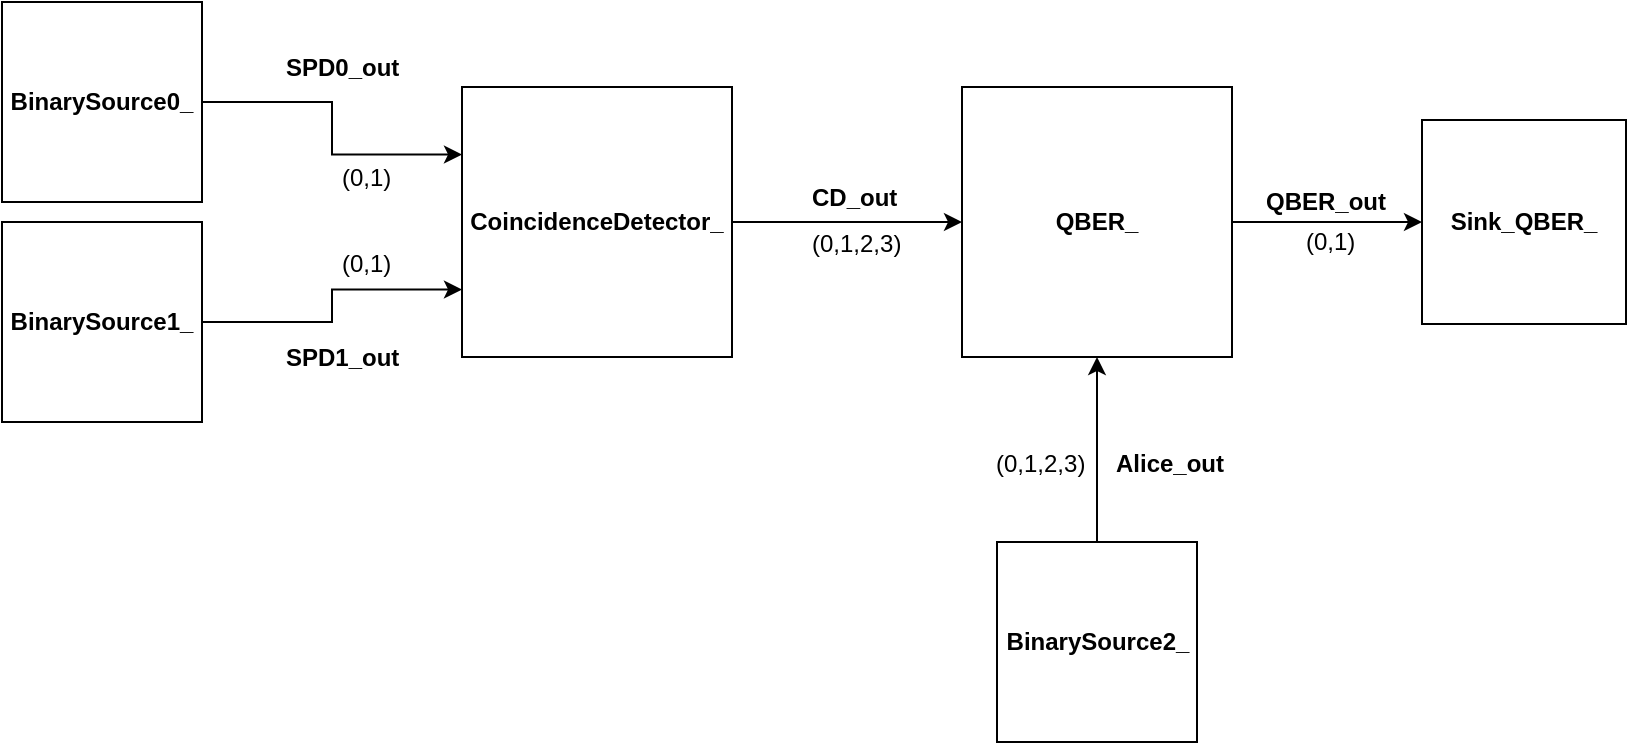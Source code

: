 <mxfile version="9.3.1" type="device" userAgent="Mozilla/5.0 (Windows NT 10.0; Win64; x64) AppleWebKit/537.36 (KHTML, like Gecko) draw.io/9.3.1 Chrome/66.0.336.181 Electron/3.0.6 Safari/537.36" editor="www.draw.io"><diagram id="38DIrpeu6NKI52yJf8LE" name="Page-1"><mxGraphModel dx="1028" dy="604" grid="1" gridSize="10" guides="1" tooltips="1" connect="1" arrows="1" fold="1" page="1" pageScale="1" pageWidth="1654" pageHeight="2336" background="#ffffff" math="0" shadow="0"><root><mxCell id="0"/><mxCell id="1" parent="0"/><mxCell id="jcP823SGE_Zu1wDbilnx-8" style="edgeStyle=orthogonalEdgeStyle;rounded=0;orthogonalLoop=1;jettySize=auto;html=1;exitX=1;exitY=0.5;exitDx=0;exitDy=0;entryX=0;entryY=0.25;entryDx=0;entryDy=0;" parent="1" source="jcP823SGE_Zu1wDbilnx-1" target="jcP823SGE_Zu1wDbilnx-6" edge="1"><mxGeometry relative="1" as="geometry"/></mxCell><mxCell id="jcP823SGE_Zu1wDbilnx-1" value="&lt;b&gt;BinarySource0_&lt;br&gt;&lt;/b&gt;" style="whiteSpace=wrap;html=1;aspect=fixed;" parent="1" vertex="1"><mxGeometry x="250" y="120" width="100" height="100" as="geometry"/></mxCell><mxCell id="jcP823SGE_Zu1wDbilnx-7" style="edgeStyle=orthogonalEdgeStyle;rounded=0;orthogonalLoop=1;jettySize=auto;html=1;exitX=1;exitY=0.5;exitDx=0;exitDy=0;entryX=0;entryY=0.75;entryDx=0;entryDy=0;" parent="1" source="jcP823SGE_Zu1wDbilnx-4" target="jcP823SGE_Zu1wDbilnx-6" edge="1"><mxGeometry relative="1" as="geometry"/></mxCell><mxCell id="jcP823SGE_Zu1wDbilnx-4" value="&lt;b&gt;BinarySource1_&lt;br&gt;&lt;/b&gt;" style="whiteSpace=wrap;html=1;aspect=fixed;" parent="1" vertex="1"><mxGeometry x="250" y="230" width="100" height="100" as="geometry"/></mxCell><mxCell id="jcP823SGE_Zu1wDbilnx-15" style="edgeStyle=orthogonalEdgeStyle;rounded=0;orthogonalLoop=1;jettySize=auto;html=1;exitX=0.5;exitY=0;exitDx=0;exitDy=0;entryX=0.5;entryY=1;entryDx=0;entryDy=0;" parent="1" source="jcP823SGE_Zu1wDbilnx-5" target="jcP823SGE_Zu1wDbilnx-12" edge="1"><mxGeometry relative="1" as="geometry"/></mxCell><mxCell id="jcP823SGE_Zu1wDbilnx-5" value="&lt;b&gt;BinarySource2_&lt;br&gt;&lt;/b&gt;" style="whiteSpace=wrap;html=1;aspect=fixed;" parent="1" vertex="1"><mxGeometry x="747.5" y="390" width="100" height="100" as="geometry"/></mxCell><mxCell id="jcP823SGE_Zu1wDbilnx-13" style="edgeStyle=orthogonalEdgeStyle;rounded=0;orthogonalLoop=1;jettySize=auto;html=1;exitX=1;exitY=0.5;exitDx=0;exitDy=0;entryX=0;entryY=0.5;entryDx=0;entryDy=0;" parent="1" source="jcP823SGE_Zu1wDbilnx-6" target="jcP823SGE_Zu1wDbilnx-12" edge="1"><mxGeometry relative="1" as="geometry"/></mxCell><mxCell id="jcP823SGE_Zu1wDbilnx-6" value="&lt;b&gt;CoincidenceDetector_&lt;/b&gt;" style="whiteSpace=wrap;html=1;aspect=fixed;" parent="1" vertex="1"><mxGeometry x="480" y="162.5" width="135" height="135" as="geometry"/></mxCell><mxCell id="jcP823SGE_Zu1wDbilnx-18" style="edgeStyle=orthogonalEdgeStyle;rounded=0;orthogonalLoop=1;jettySize=auto;html=1;exitX=1;exitY=0.5;exitDx=0;exitDy=0;entryX=0;entryY=0.5;entryDx=0;entryDy=0;" parent="1" source="jcP823SGE_Zu1wDbilnx-12" target="jcP823SGE_Zu1wDbilnx-16" edge="1"><mxGeometry relative="1" as="geometry"/></mxCell><mxCell id="jcP823SGE_Zu1wDbilnx-12" value="&lt;b&gt;QBER_&lt;/b&gt;" style="whiteSpace=wrap;html=1;aspect=fixed;" parent="1" vertex="1"><mxGeometry x="730" y="162.5" width="135" height="135" as="geometry"/></mxCell><mxCell id="jcP823SGE_Zu1wDbilnx-14" value="&lt;b&gt;CD_out&lt;/b&gt;" style="text;html=1;resizable=0;points=[];autosize=1;align=left;verticalAlign=top;spacingTop=-4;" parent="1" vertex="1"><mxGeometry x="652.5" y="208" width="60" height="20" as="geometry"/></mxCell><mxCell id="jcP823SGE_Zu1wDbilnx-16" value="&lt;b&gt;Sink_QBER_&lt;/b&gt;" style="whiteSpace=wrap;html=1;aspect=fixed;" parent="1" vertex="1"><mxGeometry x="960" y="179" width="102" height="102" as="geometry"/></mxCell><mxCell id="jcP823SGE_Zu1wDbilnx-20" value="&lt;span style=&quot;font-family: &amp;#34;helvetica&amp;#34; , &amp;#34;arial&amp;#34; , sans-serif ; font-size: 0px&quot;&gt;A&lt;/span&gt;" style="text;html=1;resizable=0;points=[];autosize=1;align=left;verticalAlign=top;spacingTop=-4;" parent="1" vertex="1"><mxGeometry x="805" y="341" width="20" height="20" as="geometry"/></mxCell><mxCell id="jcP823SGE_Zu1wDbilnx-22" value="&lt;b&gt;SPD0_out&lt;/b&gt;" style="text;html=1;resizable=0;points=[];autosize=1;align=left;verticalAlign=top;spacingTop=-4;" parent="1" vertex="1"><mxGeometry x="390" y="142.5" width="70" height="20" as="geometry"/></mxCell><mxCell id="jcP823SGE_Zu1wDbilnx-23" value="&lt;b&gt;SPD1_out&lt;/b&gt;" style="text;html=1;resizable=0;points=[];autosize=1;align=left;verticalAlign=top;spacingTop=-4;" parent="1" vertex="1"><mxGeometry x="390" y="287.5" width="70" height="20" as="geometry"/></mxCell><mxCell id="jcP823SGE_Zu1wDbilnx-24" value="&lt;b&gt;QBER_out&lt;/b&gt;" style="text;html=1;resizable=0;points=[];autosize=1;align=left;verticalAlign=top;spacingTop=-4;" parent="1" vertex="1"><mxGeometry x="880" y="210" width="80" height="20" as="geometry"/></mxCell><mxCell id="jcP823SGE_Zu1wDbilnx-25" value="&lt;b&gt;Alice_out&lt;/b&gt;" style="text;html=1;resizable=0;points=[];autosize=1;align=left;verticalAlign=top;spacingTop=-4;" parent="1" vertex="1"><mxGeometry x="805" y="341" width="70" height="20" as="geometry"/></mxCell><mxCell id="2" value="(0,1)" style="text;html=1;resizable=0;points=[];autosize=1;align=left;verticalAlign=top;spacingTop=-4;" vertex="1" parent="1"><mxGeometry x="418" y="198" width="40" height="20" as="geometry"/></mxCell><mxCell id="3" value="(0,1)" style="text;html=1;resizable=0;points=[];autosize=1;align=left;verticalAlign=top;spacingTop=-4;" vertex="1" parent="1"><mxGeometry x="418" y="241" width="40" height="20" as="geometry"/></mxCell><mxCell id="5" value="(0,1,2,3)" style="text;html=1;resizable=0;points=[];autosize=1;align=left;verticalAlign=top;spacingTop=-4;" vertex="1" parent="1"><mxGeometry x="652.5" y="231" width="60" height="20" as="geometry"/></mxCell><mxCell id="6" value="(0,1,2,3)" style="text;html=1;resizable=0;points=[];autosize=1;align=left;verticalAlign=top;spacingTop=-4;" vertex="1" parent="1"><mxGeometry x="745" y="341" width="60" height="20" as="geometry"/></mxCell><mxCell id="8" value="(0,1)" style="text;html=1;resizable=0;points=[];autosize=1;align=left;verticalAlign=top;spacingTop=-4;" vertex="1" parent="1"><mxGeometry x="900" y="230" width="40" height="20" as="geometry"/></mxCell></root></mxGraphModel></diagram></mxfile>